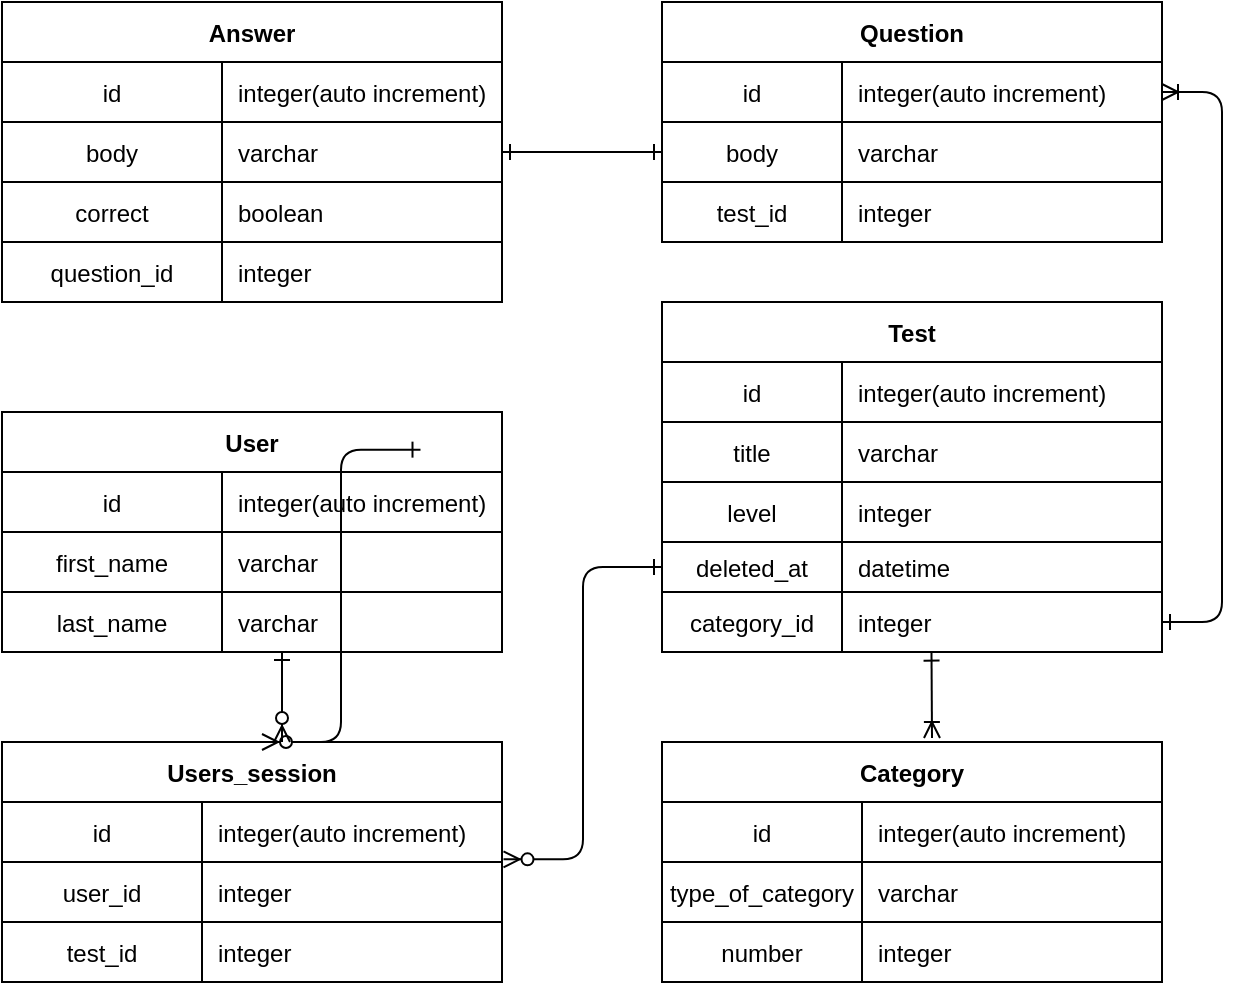 <mxfile version="14.6.9" type="github">
  <diagram id="R2lEEEUBdFMjLlhIrx00" name="Page-1">
    <mxGraphModel dx="598" dy="395" grid="1" gridSize="10" guides="1" tooltips="1" connect="1" arrows="1" fold="1" page="1" pageScale="1" pageWidth="850" pageHeight="1100" math="0" shadow="0" extFonts="Permanent Marker^https://fonts.googleapis.com/css?family=Permanent+Marker">
      <root>
        <mxCell id="0" />
        <mxCell id="1" parent="0" />
        <mxCell id="C-vyLk0tnHw3VtMMgP7b-12" value="" style="edgeStyle=entityRelationEdgeStyle;endArrow=ERone;startArrow=ERoneToMany;endFill=0;startFill=0;" parent="1" source="C-vyLk0tnHw3VtMMgP7b-3" target="C-vyLk0tnHw3VtMMgP7b-17" edge="1">
          <mxGeometry width="100" height="100" relative="1" as="geometry">
            <mxPoint x="400" y="180" as="sourcePoint" />
            <mxPoint x="460" y="205" as="targetPoint" />
          </mxGeometry>
        </mxCell>
        <mxCell id="C-vyLk0tnHw3VtMMgP7b-2" value="Question" style="shape=table;startSize=30;container=1;collapsible=1;childLayout=tableLayout;fixedRows=1;rowLines=0;fontStyle=1;align=center;resizeLast=1;" parent="1" vertex="1">
          <mxGeometry x="450" y="120" width="250" height="120" as="geometry" />
        </mxCell>
        <mxCell id="C-vyLk0tnHw3VtMMgP7b-3" value="" style="shape=partialRectangle;collapsible=0;dropTarget=0;pointerEvents=0;fillColor=none;points=[[0,0.5],[1,0.5]];portConstraint=eastwest;top=0;left=0;right=0;bottom=1;" parent="C-vyLk0tnHw3VtMMgP7b-2" vertex="1">
          <mxGeometry y="30" width="250" height="30" as="geometry" />
        </mxCell>
        <mxCell id="C-vyLk0tnHw3VtMMgP7b-4" value="id" style="shape=partialRectangle;overflow=hidden;connectable=0;fillColor=none;top=0;left=0;bottom=0;right=0;fontStyle=0;" parent="C-vyLk0tnHw3VtMMgP7b-3" vertex="1">
          <mxGeometry width="90" height="30" as="geometry" />
        </mxCell>
        <mxCell id="C-vyLk0tnHw3VtMMgP7b-5" value="integer(auto increment)" style="shape=partialRectangle;overflow=hidden;connectable=0;fillColor=none;top=0;left=0;bottom=0;right=0;align=left;spacingLeft=6;fontStyle=0;" parent="C-vyLk0tnHw3VtMMgP7b-3" vertex="1">
          <mxGeometry x="90" width="160" height="30" as="geometry" />
        </mxCell>
        <mxCell id="QXg5cKIMMQnff4yUN_RT-54" style="shape=partialRectangle;collapsible=0;dropTarget=0;pointerEvents=0;fillColor=none;points=[[0,0.5],[1,0.5]];portConstraint=eastwest;top=0;left=0;right=0;bottom=1;" parent="C-vyLk0tnHw3VtMMgP7b-2" vertex="1">
          <mxGeometry y="60" width="250" height="30" as="geometry" />
        </mxCell>
        <mxCell id="QXg5cKIMMQnff4yUN_RT-55" value="body" style="shape=partialRectangle;overflow=hidden;connectable=0;fillColor=none;top=0;left=0;bottom=0;right=0;fontStyle=0;" parent="QXg5cKIMMQnff4yUN_RT-54" vertex="1">
          <mxGeometry width="90" height="30" as="geometry" />
        </mxCell>
        <mxCell id="QXg5cKIMMQnff4yUN_RT-56" value="varchar" style="shape=partialRectangle;overflow=hidden;connectable=0;fillColor=none;top=0;left=0;bottom=0;right=0;align=left;spacingLeft=6;fontStyle=0;" parent="QXg5cKIMMQnff4yUN_RT-54" vertex="1">
          <mxGeometry x="90" width="160" height="30" as="geometry" />
        </mxCell>
        <mxCell id="QXg5cKIMMQnff4yUN_RT-51" style="shape=partialRectangle;collapsible=0;dropTarget=0;pointerEvents=0;fillColor=none;points=[[0,0.5],[1,0.5]];portConstraint=eastwest;top=0;left=0;right=0;bottom=1;" parent="C-vyLk0tnHw3VtMMgP7b-2" vertex="1">
          <mxGeometry y="90" width="250" height="30" as="geometry" />
        </mxCell>
        <mxCell id="QXg5cKIMMQnff4yUN_RT-52" value="test_id" style="shape=partialRectangle;overflow=hidden;connectable=0;fillColor=none;top=0;left=0;bottom=0;right=0;fontStyle=0;" parent="QXg5cKIMMQnff4yUN_RT-51" vertex="1">
          <mxGeometry width="90" height="30" as="geometry" />
        </mxCell>
        <mxCell id="QXg5cKIMMQnff4yUN_RT-53" value="integer" style="shape=partialRectangle;overflow=hidden;connectable=0;fillColor=none;top=0;left=0;bottom=0;right=0;align=left;spacingLeft=6;fontStyle=0;" parent="QXg5cKIMMQnff4yUN_RT-51" vertex="1">
          <mxGeometry x="90" width="160" height="30" as="geometry" />
        </mxCell>
        <mxCell id="C-vyLk0tnHw3VtMMgP7b-13" value="Test" style="shape=table;startSize=30;container=1;collapsible=1;childLayout=tableLayout;fixedRows=1;rowLines=0;fontStyle=1;align=center;resizeLast=1;" parent="1" vertex="1">
          <mxGeometry x="450" y="270" width="250" height="175" as="geometry" />
        </mxCell>
        <mxCell id="C-vyLk0tnHw3VtMMgP7b-14" value="" style="shape=partialRectangle;collapsible=0;dropTarget=0;pointerEvents=0;fillColor=none;points=[[0,0.5],[1,0.5]];portConstraint=eastwest;top=0;left=0;right=0;bottom=1;" parent="C-vyLk0tnHw3VtMMgP7b-13" vertex="1">
          <mxGeometry y="30" width="250" height="30" as="geometry" />
        </mxCell>
        <mxCell id="C-vyLk0tnHw3VtMMgP7b-15" value="id" style="shape=partialRectangle;overflow=hidden;connectable=0;fillColor=none;top=0;left=0;bottom=0;right=0;fontStyle=0;" parent="C-vyLk0tnHw3VtMMgP7b-14" vertex="1">
          <mxGeometry width="90" height="30" as="geometry" />
        </mxCell>
        <mxCell id="C-vyLk0tnHw3VtMMgP7b-16" value="integer(auto increment)" style="shape=partialRectangle;overflow=hidden;connectable=0;fillColor=none;top=0;left=0;bottom=0;right=0;align=left;spacingLeft=6;fontStyle=0;" parent="C-vyLk0tnHw3VtMMgP7b-14" vertex="1">
          <mxGeometry x="90" width="160" height="30" as="geometry" />
        </mxCell>
        <mxCell id="QXg5cKIMMQnff4yUN_RT-69" style="shape=partialRectangle;collapsible=0;dropTarget=0;pointerEvents=0;fillColor=none;points=[[0,0.5],[1,0.5]];portConstraint=eastwest;top=0;left=0;right=0;bottom=1;" parent="C-vyLk0tnHw3VtMMgP7b-13" vertex="1">
          <mxGeometry y="60" width="250" height="30" as="geometry" />
        </mxCell>
        <mxCell id="QXg5cKIMMQnff4yUN_RT-70" value="title" style="shape=partialRectangle;overflow=hidden;connectable=0;fillColor=none;top=0;left=0;bottom=0;right=0;fontStyle=0;" parent="QXg5cKIMMQnff4yUN_RT-69" vertex="1">
          <mxGeometry width="90" height="30" as="geometry" />
        </mxCell>
        <mxCell id="QXg5cKIMMQnff4yUN_RT-71" value="varchar" style="shape=partialRectangle;overflow=hidden;connectable=0;fillColor=none;top=0;left=0;bottom=0;right=0;align=left;spacingLeft=6;fontStyle=0;" parent="QXg5cKIMMQnff4yUN_RT-69" vertex="1">
          <mxGeometry x="90" width="160" height="30" as="geometry" />
        </mxCell>
        <mxCell id="QXg5cKIMMQnff4yUN_RT-78" style="shape=partialRectangle;collapsible=0;dropTarget=0;pointerEvents=0;fillColor=none;points=[[0,0.5],[1,0.5]];portConstraint=eastwest;top=0;left=0;right=0;bottom=1;" parent="C-vyLk0tnHw3VtMMgP7b-13" vertex="1">
          <mxGeometry y="90" width="250" height="30" as="geometry" />
        </mxCell>
        <mxCell id="QXg5cKIMMQnff4yUN_RT-79" value="level" style="shape=partialRectangle;overflow=hidden;connectable=0;fillColor=none;top=0;left=0;bottom=0;right=0;fontStyle=0;" parent="QXg5cKIMMQnff4yUN_RT-78" vertex="1">
          <mxGeometry width="90" height="30" as="geometry" />
        </mxCell>
        <mxCell id="QXg5cKIMMQnff4yUN_RT-80" value="integer" style="shape=partialRectangle;overflow=hidden;connectable=0;fillColor=none;top=0;left=0;bottom=0;right=0;align=left;spacingLeft=6;fontStyle=0;" parent="QXg5cKIMMQnff4yUN_RT-78" vertex="1">
          <mxGeometry x="90" width="160" height="30" as="geometry" />
        </mxCell>
        <mxCell id="QXg5cKIMMQnff4yUN_RT-75" style="shape=partialRectangle;collapsible=0;dropTarget=0;pointerEvents=0;fillColor=none;points=[[0,0.5],[1,0.5]];portConstraint=eastwest;top=0;left=0;right=0;bottom=1;" parent="C-vyLk0tnHw3VtMMgP7b-13" vertex="1">
          <mxGeometry y="120" width="250" height="25" as="geometry" />
        </mxCell>
        <mxCell id="QXg5cKIMMQnff4yUN_RT-76" value="deleted_at" style="shape=partialRectangle;overflow=hidden;connectable=0;fillColor=none;top=0;left=0;bottom=0;right=0;fontStyle=0;" parent="QXg5cKIMMQnff4yUN_RT-75" vertex="1">
          <mxGeometry width="90" height="25" as="geometry" />
        </mxCell>
        <mxCell id="QXg5cKIMMQnff4yUN_RT-77" value="datetime" style="shape=partialRectangle;overflow=hidden;connectable=0;fillColor=none;top=0;left=0;bottom=0;right=0;align=left;spacingLeft=6;fontStyle=0;" parent="QXg5cKIMMQnff4yUN_RT-75" vertex="1">
          <mxGeometry x="90" width="160" height="25" as="geometry" />
        </mxCell>
        <mxCell id="C-vyLk0tnHw3VtMMgP7b-17" value="" style="shape=partialRectangle;collapsible=0;dropTarget=0;pointerEvents=0;fillColor=none;points=[[0,0.5],[1,0.5]];portConstraint=eastwest;top=0;left=0;right=0;bottom=0;" parent="C-vyLk0tnHw3VtMMgP7b-13" vertex="1">
          <mxGeometry y="145" width="250" height="30" as="geometry" />
        </mxCell>
        <mxCell id="C-vyLk0tnHw3VtMMgP7b-18" value="category_id" style="shape=partialRectangle;overflow=hidden;connectable=0;fillColor=none;top=0;left=0;bottom=0;right=0;" parent="C-vyLk0tnHw3VtMMgP7b-17" vertex="1">
          <mxGeometry width="90" height="30" as="geometry" />
        </mxCell>
        <mxCell id="C-vyLk0tnHw3VtMMgP7b-19" value="integer" style="shape=partialRectangle;overflow=hidden;connectable=0;fillColor=none;top=0;left=0;bottom=0;right=0;align=left;spacingLeft=6;" parent="C-vyLk0tnHw3VtMMgP7b-17" vertex="1">
          <mxGeometry x="90" width="160" height="30" as="geometry" />
        </mxCell>
        <mxCell id="C-vyLk0tnHw3VtMMgP7b-23" value="Answer" style="shape=table;startSize=30;container=1;collapsible=1;childLayout=tableLayout;fixedRows=1;rowLines=0;fontStyle=1;align=center;resizeLast=1;" parent="1" vertex="1">
          <mxGeometry x="120" y="120" width="250" height="150" as="geometry">
            <mxRectangle x="120" y="120" width="80" height="30" as="alternateBounds" />
          </mxGeometry>
        </mxCell>
        <mxCell id="QXg5cKIMMQnff4yUN_RT-41" style="shape=partialRectangle;collapsible=0;dropTarget=0;pointerEvents=0;fillColor=none;points=[[0,0.5],[1,0.5]];portConstraint=eastwest;top=0;left=0;right=0;bottom=1;" parent="C-vyLk0tnHw3VtMMgP7b-23" vertex="1">
          <mxGeometry y="30" width="250" height="30" as="geometry" />
        </mxCell>
        <mxCell id="QXg5cKIMMQnff4yUN_RT-42" value="id" style="shape=partialRectangle;overflow=hidden;connectable=0;fillColor=none;top=0;left=0;bottom=0;right=0;fontStyle=0;" parent="QXg5cKIMMQnff4yUN_RT-41" vertex="1">
          <mxGeometry width="110" height="30" as="geometry" />
        </mxCell>
        <mxCell id="QXg5cKIMMQnff4yUN_RT-43" value="integer(auto increment)" style="shape=partialRectangle;overflow=hidden;connectable=0;fillColor=none;top=0;left=0;bottom=0;right=0;align=left;spacingLeft=6;fontStyle=0;" parent="QXg5cKIMMQnff4yUN_RT-41" vertex="1">
          <mxGeometry x="110" width="140" height="30" as="geometry" />
        </mxCell>
        <mxCell id="C-vyLk0tnHw3VtMMgP7b-24" value="" style="shape=partialRectangle;collapsible=0;dropTarget=0;pointerEvents=0;fillColor=none;points=[[0,0.5],[1,0.5]];portConstraint=eastwest;top=0;left=0;right=0;bottom=1;" parent="C-vyLk0tnHw3VtMMgP7b-23" vertex="1">
          <mxGeometry y="60" width="250" height="30" as="geometry" />
        </mxCell>
        <mxCell id="C-vyLk0tnHw3VtMMgP7b-25" value="body" style="shape=partialRectangle;overflow=hidden;connectable=0;fillColor=none;top=0;left=0;bottom=0;right=0;fontStyle=0;" parent="C-vyLk0tnHw3VtMMgP7b-24" vertex="1">
          <mxGeometry width="110" height="30" as="geometry" />
        </mxCell>
        <mxCell id="C-vyLk0tnHw3VtMMgP7b-26" value="varchar" style="shape=partialRectangle;overflow=hidden;connectable=0;fillColor=none;top=0;left=0;bottom=0;right=0;align=left;spacingLeft=6;fontStyle=0;" parent="C-vyLk0tnHw3VtMMgP7b-24" vertex="1">
          <mxGeometry x="110" width="140" height="30" as="geometry" />
        </mxCell>
        <mxCell id="QXg5cKIMMQnff4yUN_RT-38" style="shape=partialRectangle;collapsible=0;dropTarget=0;pointerEvents=0;fillColor=none;points=[[0,0.5],[1,0.5]];portConstraint=eastwest;top=0;left=0;right=0;bottom=1;" parent="C-vyLk0tnHw3VtMMgP7b-23" vertex="1">
          <mxGeometry y="90" width="250" height="30" as="geometry" />
        </mxCell>
        <mxCell id="QXg5cKIMMQnff4yUN_RT-39" value="correct" style="shape=partialRectangle;overflow=hidden;connectable=0;fillColor=none;top=0;left=0;bottom=0;right=0;fontStyle=0;" parent="QXg5cKIMMQnff4yUN_RT-38" vertex="1">
          <mxGeometry width="110" height="30" as="geometry" />
        </mxCell>
        <mxCell id="QXg5cKIMMQnff4yUN_RT-40" value="boolean" style="shape=partialRectangle;overflow=hidden;connectable=0;fillColor=none;top=0;left=0;bottom=0;right=0;align=left;spacingLeft=6;fontStyle=0;" parent="QXg5cKIMMQnff4yUN_RT-38" vertex="1">
          <mxGeometry x="110" width="140" height="30" as="geometry" />
        </mxCell>
        <mxCell id="QXg5cKIMMQnff4yUN_RT-35" style="shape=partialRectangle;collapsible=0;dropTarget=0;pointerEvents=0;fillColor=none;points=[[0,0.5],[1,0.5]];portConstraint=eastwest;top=0;left=0;right=0;bottom=1;" parent="C-vyLk0tnHw3VtMMgP7b-23" vertex="1">
          <mxGeometry y="120" width="250" height="30" as="geometry" />
        </mxCell>
        <mxCell id="QXg5cKIMMQnff4yUN_RT-36" value="question_id" style="shape=partialRectangle;overflow=hidden;connectable=0;fillColor=none;top=0;left=0;bottom=0;right=0;fontStyle=0;" parent="QXg5cKIMMQnff4yUN_RT-35" vertex="1">
          <mxGeometry width="110" height="30" as="geometry" />
        </mxCell>
        <mxCell id="QXg5cKIMMQnff4yUN_RT-37" value="integer" style="shape=partialRectangle;overflow=hidden;connectable=0;fillColor=none;top=0;left=0;bottom=0;right=0;align=left;spacingLeft=6;fontStyle=0;" parent="QXg5cKIMMQnff4yUN_RT-35" vertex="1">
          <mxGeometry x="110" width="140" height="30" as="geometry" />
        </mxCell>
        <mxCell id="QXg5cKIMMQnff4yUN_RT-10" value="Category" style="shape=table;startSize=30;container=1;collapsible=1;childLayout=tableLayout;fixedRows=1;rowLines=0;fontStyle=1;align=center;resizeLast=1;" parent="1" vertex="1">
          <mxGeometry x="450" y="490" width="250" height="120" as="geometry" />
        </mxCell>
        <mxCell id="QXg5cKIMMQnff4yUN_RT-11" value="" style="shape=partialRectangle;collapsible=0;dropTarget=0;pointerEvents=0;fillColor=none;points=[[0,0.5],[1,0.5]];portConstraint=eastwest;top=0;left=0;right=0;bottom=1;" parent="QXg5cKIMMQnff4yUN_RT-10" vertex="1">
          <mxGeometry y="30" width="250" height="30" as="geometry" />
        </mxCell>
        <mxCell id="QXg5cKIMMQnff4yUN_RT-12" value="id" style="shape=partialRectangle;overflow=hidden;connectable=0;fillColor=none;top=0;left=0;bottom=0;right=0;fontStyle=0;" parent="QXg5cKIMMQnff4yUN_RT-11" vertex="1">
          <mxGeometry width="100" height="30" as="geometry" />
        </mxCell>
        <mxCell id="QXg5cKIMMQnff4yUN_RT-13" value="integer(auto increment)" style="shape=partialRectangle;overflow=hidden;connectable=0;fillColor=none;top=0;left=0;bottom=0;right=0;align=left;spacingLeft=6;fontStyle=0;" parent="QXg5cKIMMQnff4yUN_RT-11" vertex="1">
          <mxGeometry x="100" width="150" height="30" as="geometry" />
        </mxCell>
        <mxCell id="QXg5cKIMMQnff4yUN_RT-82" style="shape=partialRectangle;collapsible=0;dropTarget=0;pointerEvents=0;fillColor=none;points=[[0,0.5],[1,0.5]];portConstraint=eastwest;top=0;left=0;right=0;bottom=1;" parent="QXg5cKIMMQnff4yUN_RT-10" vertex="1">
          <mxGeometry y="60" width="250" height="30" as="geometry" />
        </mxCell>
        <mxCell id="QXg5cKIMMQnff4yUN_RT-83" value="type_of_category" style="shape=partialRectangle;overflow=hidden;connectable=0;fillColor=none;top=0;left=0;bottom=0;right=0;fontStyle=0;" parent="QXg5cKIMMQnff4yUN_RT-82" vertex="1">
          <mxGeometry width="100" height="30" as="geometry" />
        </mxCell>
        <mxCell id="QXg5cKIMMQnff4yUN_RT-84" value="varchar" style="shape=partialRectangle;overflow=hidden;connectable=0;fillColor=none;top=0;left=0;bottom=0;right=0;align=left;spacingLeft=6;fontStyle=0;" parent="QXg5cKIMMQnff4yUN_RT-82" vertex="1">
          <mxGeometry x="100" width="150" height="30" as="geometry" />
        </mxCell>
        <mxCell id="QXg5cKIMMQnff4yUN_RT-14" value="" style="shape=partialRectangle;collapsible=0;dropTarget=0;pointerEvents=0;fillColor=none;points=[[0,0.5],[1,0.5]];portConstraint=eastwest;top=0;left=0;right=0;bottom=0;" parent="QXg5cKIMMQnff4yUN_RT-10" vertex="1">
          <mxGeometry y="90" width="250" height="30" as="geometry" />
        </mxCell>
        <mxCell id="QXg5cKIMMQnff4yUN_RT-15" value="number" style="shape=partialRectangle;overflow=hidden;connectable=0;fillColor=none;top=0;left=0;bottom=0;right=0;" parent="QXg5cKIMMQnff4yUN_RT-14" vertex="1">
          <mxGeometry width="100" height="30" as="geometry" />
        </mxCell>
        <mxCell id="QXg5cKIMMQnff4yUN_RT-16" value="integer" style="shape=partialRectangle;overflow=hidden;connectable=0;fillColor=none;top=0;left=0;bottom=0;right=0;align=left;spacingLeft=6;" parent="QXg5cKIMMQnff4yUN_RT-14" vertex="1">
          <mxGeometry x="100" width="150" height="30" as="geometry" />
        </mxCell>
        <mxCell id="QXg5cKIMMQnff4yUN_RT-65" value="" style="edgeStyle=orthogonalEdgeStyle;rounded=0;orthogonalLoop=1;jettySize=auto;html=1;exitX=1;exitY=0.5;exitDx=0;exitDy=0;entryX=0;entryY=0.5;entryDx=0;entryDy=0;endArrow=ERone;endFill=0;startArrow=ERone;startFill=0;" parent="1" source="C-vyLk0tnHw3VtMMgP7b-24" target="QXg5cKIMMQnff4yUN_RT-54" edge="1">
          <mxGeometry relative="1" as="geometry">
            <mxPoint x="255" y="290" as="sourcePoint" />
            <mxPoint x="255" y="370" as="targetPoint" />
          </mxGeometry>
        </mxCell>
        <mxCell id="QXg5cKIMMQnff4yUN_RT-81" value="" style="endArrow=ERone;startArrow=ERoneToMany;endFill=0;startFill=0;entryX=0.539;entryY=1.011;entryDx=0;entryDy=0;entryPerimeter=0;" parent="1" target="C-vyLk0tnHw3VtMMgP7b-17" edge="1">
          <mxGeometry width="100" height="100" relative="1" as="geometry">
            <mxPoint x="585" y="488" as="sourcePoint" />
            <mxPoint x="586" y="445" as="targetPoint" />
          </mxGeometry>
        </mxCell>
        <mxCell id="QXg5cKIMMQnff4yUN_RT-87" value="User" style="shape=table;startSize=30;container=1;collapsible=1;childLayout=tableLayout;fixedRows=1;rowLines=0;fontStyle=1;align=center;resizeLast=1;" parent="1" vertex="1">
          <mxGeometry x="120" y="325" width="250" height="120" as="geometry">
            <mxRectangle x="120" y="120" width="80" height="30" as="alternateBounds" />
          </mxGeometry>
        </mxCell>
        <mxCell id="QXg5cKIMMQnff4yUN_RT-88" style="shape=partialRectangle;collapsible=0;dropTarget=0;pointerEvents=0;fillColor=none;points=[[0,0.5],[1,0.5]];portConstraint=eastwest;top=0;left=0;right=0;bottom=1;" parent="QXg5cKIMMQnff4yUN_RT-87" vertex="1">
          <mxGeometry y="30" width="250" height="30" as="geometry" />
        </mxCell>
        <mxCell id="QXg5cKIMMQnff4yUN_RT-89" value="id" style="shape=partialRectangle;overflow=hidden;connectable=0;fillColor=none;top=0;left=0;bottom=0;right=0;fontStyle=0;" parent="QXg5cKIMMQnff4yUN_RT-88" vertex="1">
          <mxGeometry width="110" height="30" as="geometry" />
        </mxCell>
        <mxCell id="QXg5cKIMMQnff4yUN_RT-90" value="integer(auto increment)" style="shape=partialRectangle;overflow=hidden;connectable=0;fillColor=none;top=0;left=0;bottom=0;right=0;align=left;spacingLeft=6;fontStyle=0;" parent="QXg5cKIMMQnff4yUN_RT-88" vertex="1">
          <mxGeometry x="110" width="140" height="30" as="geometry" />
        </mxCell>
        <mxCell id="QXg5cKIMMQnff4yUN_RT-91" value="" style="shape=partialRectangle;collapsible=0;dropTarget=0;pointerEvents=0;fillColor=none;points=[[0,0.5],[1,0.5]];portConstraint=eastwest;top=0;left=0;right=0;bottom=1;" parent="QXg5cKIMMQnff4yUN_RT-87" vertex="1">
          <mxGeometry y="60" width="250" height="30" as="geometry" />
        </mxCell>
        <mxCell id="QXg5cKIMMQnff4yUN_RT-92" value="first_name" style="shape=partialRectangle;overflow=hidden;connectable=0;fillColor=none;top=0;left=0;bottom=0;right=0;fontStyle=0;" parent="QXg5cKIMMQnff4yUN_RT-91" vertex="1">
          <mxGeometry width="110" height="30" as="geometry" />
        </mxCell>
        <mxCell id="QXg5cKIMMQnff4yUN_RT-93" value="varchar" style="shape=partialRectangle;overflow=hidden;connectable=0;fillColor=none;top=0;left=0;bottom=0;right=0;align=left;spacingLeft=6;fontStyle=0;" parent="QXg5cKIMMQnff4yUN_RT-91" vertex="1">
          <mxGeometry x="110" width="140" height="30" as="geometry" />
        </mxCell>
        <mxCell id="QXg5cKIMMQnff4yUN_RT-94" style="shape=partialRectangle;collapsible=0;dropTarget=0;pointerEvents=0;fillColor=none;points=[[0,0.5],[1,0.5]];portConstraint=eastwest;top=0;left=0;right=0;bottom=1;" parent="QXg5cKIMMQnff4yUN_RT-87" vertex="1">
          <mxGeometry y="90" width="250" height="30" as="geometry" />
        </mxCell>
        <mxCell id="QXg5cKIMMQnff4yUN_RT-95" value="last_name" style="shape=partialRectangle;overflow=hidden;connectable=0;fillColor=none;top=0;left=0;bottom=0;right=0;fontStyle=0;" parent="QXg5cKIMMQnff4yUN_RT-94" vertex="1">
          <mxGeometry width="110" height="30" as="geometry" />
        </mxCell>
        <mxCell id="QXg5cKIMMQnff4yUN_RT-96" value="varchar" style="shape=partialRectangle;overflow=hidden;connectable=0;fillColor=none;top=0;left=0;bottom=0;right=0;align=left;spacingLeft=6;fontStyle=0;" parent="QXg5cKIMMQnff4yUN_RT-94" vertex="1">
          <mxGeometry x="110" width="140" height="30" as="geometry" />
        </mxCell>
        <mxCell id="QXg5cKIMMQnff4yUN_RT-100" value="Users_session" style="shape=table;startSize=30;container=1;collapsible=1;childLayout=tableLayout;fixedRows=1;rowLines=0;fontStyle=1;align=center;resizeLast=1;" parent="1" vertex="1">
          <mxGeometry x="120" y="490" width="250" height="120" as="geometry" />
        </mxCell>
        <mxCell id="QXg5cKIMMQnff4yUN_RT-101" value="" style="shape=partialRectangle;collapsible=0;dropTarget=0;pointerEvents=0;fillColor=none;points=[[0,0.5],[1,0.5]];portConstraint=eastwest;top=0;left=0;right=0;bottom=1;" parent="QXg5cKIMMQnff4yUN_RT-100" vertex="1">
          <mxGeometry y="30" width="250" height="30" as="geometry" />
        </mxCell>
        <mxCell id="QXg5cKIMMQnff4yUN_RT-102" value="id" style="shape=partialRectangle;overflow=hidden;connectable=0;fillColor=none;top=0;left=0;bottom=0;right=0;fontStyle=0;" parent="QXg5cKIMMQnff4yUN_RT-101" vertex="1">
          <mxGeometry width="100" height="30" as="geometry" />
        </mxCell>
        <mxCell id="QXg5cKIMMQnff4yUN_RT-103" value="integer(auto increment)" style="shape=partialRectangle;overflow=hidden;connectable=0;fillColor=none;top=0;left=0;bottom=0;right=0;align=left;spacingLeft=6;fontStyle=0;" parent="QXg5cKIMMQnff4yUN_RT-101" vertex="1">
          <mxGeometry x="100" width="150" height="30" as="geometry" />
        </mxCell>
        <mxCell id="QXg5cKIMMQnff4yUN_RT-104" style="shape=partialRectangle;collapsible=0;dropTarget=0;pointerEvents=0;fillColor=none;points=[[0,0.5],[1,0.5]];portConstraint=eastwest;top=0;left=0;right=0;bottom=1;" parent="QXg5cKIMMQnff4yUN_RT-100" vertex="1">
          <mxGeometry y="60" width="250" height="30" as="geometry" />
        </mxCell>
        <mxCell id="QXg5cKIMMQnff4yUN_RT-105" value="user_id" style="shape=partialRectangle;overflow=hidden;connectable=0;fillColor=none;top=0;left=0;bottom=0;right=0;fontStyle=0;" parent="QXg5cKIMMQnff4yUN_RT-104" vertex="1">
          <mxGeometry width="100" height="30" as="geometry" />
        </mxCell>
        <mxCell id="QXg5cKIMMQnff4yUN_RT-106" value="integer" style="shape=partialRectangle;overflow=hidden;connectable=0;fillColor=none;top=0;left=0;bottom=0;right=0;align=left;spacingLeft=6;fontStyle=0;" parent="QXg5cKIMMQnff4yUN_RT-104" vertex="1">
          <mxGeometry x="100" width="150" height="30" as="geometry" />
        </mxCell>
        <mxCell id="QXg5cKIMMQnff4yUN_RT-107" value="" style="shape=partialRectangle;collapsible=0;dropTarget=0;pointerEvents=0;fillColor=none;points=[[0,0.5],[1,0.5]];portConstraint=eastwest;top=0;left=0;right=0;bottom=0;" parent="QXg5cKIMMQnff4yUN_RT-100" vertex="1">
          <mxGeometry y="90" width="250" height="30" as="geometry" />
        </mxCell>
        <mxCell id="QXg5cKIMMQnff4yUN_RT-108" value="test_id" style="shape=partialRectangle;overflow=hidden;connectable=0;fillColor=none;top=0;left=0;bottom=0;right=0;" parent="QXg5cKIMMQnff4yUN_RT-107" vertex="1">
          <mxGeometry width="100" height="30" as="geometry" />
        </mxCell>
        <mxCell id="QXg5cKIMMQnff4yUN_RT-109" value="integer" style="shape=partialRectangle;overflow=hidden;connectable=0;fillColor=none;top=0;left=0;bottom=0;right=0;align=left;spacingLeft=6;" parent="QXg5cKIMMQnff4yUN_RT-107" vertex="1">
          <mxGeometry x="100" width="150" height="30" as="geometry" />
        </mxCell>
        <mxCell id="QXg5cKIMMQnff4yUN_RT-110" value="" style="endArrow=ERone;startArrow=ERzeroToMany;endFill=0;startFill=1;entryX=0;entryY=0.5;entryDx=0;entryDy=0;exitX=1.003;exitY=-0.044;exitDx=0;exitDy=0;exitPerimeter=0;edgeStyle=elbowEdgeStyle;" parent="1" source="QXg5cKIMMQnff4yUN_RT-104" target="QXg5cKIMMQnff4yUN_RT-75" edge="1">
          <mxGeometry width="100" height="100" relative="1" as="geometry">
            <mxPoint x="390.25" y="571.67" as="sourcePoint" />
            <mxPoint x="390" y="529" as="targetPoint" />
          </mxGeometry>
        </mxCell>
        <mxCell id="QXg5cKIMMQnff4yUN_RT-111" value="" style="endArrow=ERone;startArrow=ERzeroToMany;endFill=0;startFill=1;edgeStyle=elbowEdgeStyle;" parent="1" target="QXg5cKIMMQnff4yUN_RT-97" edge="1">
          <mxGeometry width="100" height="100" relative="1" as="geometry">
            <mxPoint x="250" y="490" as="sourcePoint" />
            <mxPoint x="329.25" y="343.82" as="targetPoint" />
          </mxGeometry>
        </mxCell>
        <mxCell id="O8M8BD3n_SA8puRLrASD-1" value="" style="endArrow=ERone;startArrow=ERzeroToMany;endFill=0;startFill=1;edgeStyle=elbowEdgeStyle;" edge="1" parent="1" target="QXg5cKIMMQnff4yUN_RT-94">
          <mxGeometry width="100" height="100" relative="1" as="geometry">
            <mxPoint x="260" y="490" as="sourcePoint" />
            <mxPoint x="260" y="440" as="targetPoint" />
          </mxGeometry>
        </mxCell>
      </root>
    </mxGraphModel>
  </diagram>
</mxfile>
